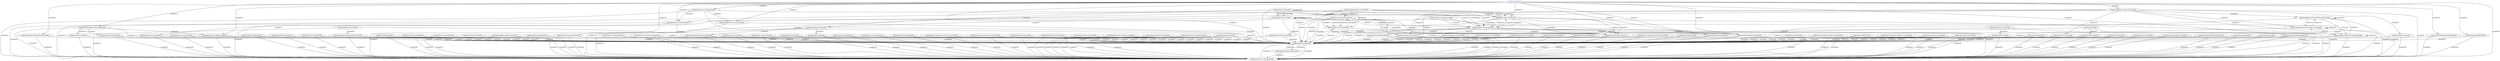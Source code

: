 // UI State Transfer Diagram
digraph {
	"/pages/hsjc/yu-yue-home/index" [label="/pages/hsjc/yu-yue-home/index"]
	"/pages/jxzq/delMessage/success/index" [label="/pages/jxzq/delMessage/success/index"]
	"/pages/jxzq/he-suan-jie-guo/index" [label="/pages/jxzq/he-suan-jie-guo/index"]
	"/pages/registration/nationality/nationality" [label="/pages/registration/nationality/nationality"]
	"/pages/jxzq/searchName/index" [label="/pages/jxzq/searchName/index"]
	"/pages/jxzq/chu-chai/index" [label="/pages/jxzq/chu-chai/index"]
	"/pages/hsjc/view-record/index" [label="/pages/hsjc/view-record/index"]
	"/pages/jxzq/daofangren-xinxi-dengji/index" [label="/pages/jxzq/daofangren-xinxi-dengji/index"]
	"/pages/hsjc/fill-in-info/index" [label="/pages/hsjc/fill-in-info/index"]
	"/pages/yimiao/shenqing/index" [label="/pages/yimiao/shenqing/index"]
	"/pages/hsjc/he-suan-jie-guo/index" [label="/pages/hsjc/he-suan-jie-guo/index"]
	"/pages/hsjc/ta-ren-lie-biao/index" [label="/pages/hsjc/ta-ren-lie-biao/index"]
	"/pages/hsjc/ri-chang-jian-ce/yu-yue-ren/index" [label="/pages/hsjc/ri-chang-jian-ce/yu-yue-ren/index"]
	"/pages/fusion/shequ-success/index" [label="/pages/fusion/shequ-success/index"]
	"/pages/jxzq/search/index" [label="/pages/jxzq/search/index"]
	"/pages/jxzq/daochuchenggong/success/index" [label="/pages/jxzq/daochuchenggong/success/index"]
	"/pages/registration/searchName/index" [label="/pages/registration/searchName/index"]
	"/pages/heyan/province/index" [label="/pages/heyan/province/index"]
	"/pages/jxzq/dao-chu-ji-lu/index" [label="/pages/jxzq/dao-chu-ji-lu/index"]
	"/pages/jxzq/sao-ma-dengji-tongji/index" [label="/pages/jxzq/sao-ma-dengji-tongji/index"]
	"/pages/gsd-ui/g-auth/trface/trface" [label="/pages/gsd-ui/g-auth/trface/trface"]
	"/pages/hsjc/he-suan-yu-yue/index" [label="/pages/hsjc/he-suan-yu-yue/index"]
	"/pages/gsd-ui/g-auth/error/error" [label="/pages/gsd-ui/g-auth/error/error"]
	"/pages/jxzq/ge-ren-zhong-xin/index" [label="/pages/jxzq/ge-ren-zhong-xin/index"]
	"/pages/jxzq/message/success/index" [label="/pages/jxzq/message/success/index"]
	"/pages/registration/tijiao/index" [label="/pages/registration/tijiao/index"]
	"/pages/heyan/Destination/index" [label="/pages/heyan/Destination/index"]
	"/pages/hsjc/record-detail/index" [label="/pages/hsjc/record-detail/index"]
	"/pages/jxzq/laoYaoJianKangMa/index" [label="/pages/jxzq/laoYaoJianKangMa/index"]
	"/pages/fusion/gj-list/index" [label="/pages/fusion/gj-list/index"]
	"/pages/fusion/shequ-dengji/index" [label="/pages/fusion/shequ-dengji/index"]
	"/pages/fusion/taren-jia/index" [label="/pages/fusion/taren-jia/index"]
	"/pages/yimiao/xiangqing/index" [label="/pages/yimiao/xiangqing/index"]
	"/pages/jxzq/success/index" [label="/pages/jxzq/success/index"]
	"/pages/jxzq/jing-xin-xiang-zhu-list/index" [label="/pages/jxzq/jing-xin-xiang-zhu-list/index"]
	"/pages/jxzq/personalCenterStatus/repeat/index" [label="/pages/jxzq/personalCenterStatus/repeat/index"]
	"/pages/query/inidex" [label="/pages/query/inidex"]
	"/pages/hsjc/ta-ren-jie-guo/index" [label="/pages/hsjc/ta-ren-jie-guo/index"]
	"/pages/fusion/benren-list/index" [label="/pages/fusion/benren-list/index"]
	"/pages/hsjc/ta-ren-he-suan-jie-guo/index" [label="/pages/hsjc/ta-ren-he-suan-jie-guo/index"]
	"/pages/hsjc/he-suan-li-shi/index" [label="/pages/hsjc/he-suan-li-shi/index"]
	"/pages/jxzq/zhuang-tai-cha-xun/index" [label="/pages/jxzq/zhuang-tai-cha-xun/index"]
	"/pages/stat/index" [label="/pages/stat/index" color=blue shape=rectangle]
	"/pages/fusion/taren-dengji/index" [label="/pages/fusion/taren-dengji/index"]
	"/pages/hsjc/ri-chang-jian-ce/yu-yue-success/index" [label="/pages/hsjc/ri-chang-jian-ce/yu-yue-success/index"]
	"/pages/hsjc/yuyue-sucess/index" [label="/pages/hsjc/yuyue-sucess/index"]
	"/pages/fusion/taren-success/index" [label="/pages/fusion/taren-success/index"]
	"/pages/hsjc/he-suan-ri-chang-yu-yue/index" [label="/pages/hsjc/he-suan-ri-chang-yu-yue/index"]
	"/pages/hsjc/result/cancel-result/index" [label="/pages/hsjc/result/cancel-result/index"]
	"/pages/jxzq/personalCenterStatus/success/index" [label="/pages/jxzq/personalCenterStatus/success/index"]
	"/pages/jxzq/chu-chai-2/index" [label="/pages/jxzq/chu-chai-2/index"]
	"/pages/saomadengji/saomajieguo/index" [label="/pages/saomadengji/saomajieguo/index"]
	"/pages/hsjc/addTarn/index" [label="/pages/hsjc/addTarn/index"]
	"/pages/jxzq/he-suan-li-shi/index" [label="/pages/jxzq/he-suan-li-shi/index"]
	"/pages/hsjc/ri-chang-jian-ce/jian-ce-ji-gou/index" [label="/pages/hsjc/ri-chang-jian-ce/jian-ce-ji-gou/index"]
	"/pages/fusion/taren-remove/index" [label="/pages/fusion/taren-remove/index"]
	"/pages/jxzq/message/index" [label="/pages/jxzq/message/index"]
	"/pages/saomadengji/h5/index" [label="/pages/saomadengji/h5/index"]
	"/pages/hsjc/addYuyueren/index" [label="/pages/hsjc/addYuyueren/index"]
	"/pages/jxzq/ben-ren-sao-ma-ji-lv/index" [label="/pages/jxzq/ben-ren-sao-ma-ji-lv/index"]
	"/pages/jxzq/sheng-shi-list/index" [label="/pages/jxzq/sheng-shi-list/index"]
	"/pages/heyan/home/index" [label="/pages/heyan/home/index"]
	"/pages/hsjc/add-num/index" [label="/pages/hsjc/add-num/index"]
	"/pages/jxzq/da-ka-ji-lu/index" [label="/pages/jxzq/da-ka-ji-lu/index"]
	"/pages/jxzq/cha-xun-jie-guo/index" [label="/pages/jxzq/cha-xun-jie-guo/index"]
	"/pages/hsjc/shanchu/index" [label="/pages/hsjc/shanchu/index"]
	"/pages/jxzq/ge-ren-cheng-nuo/index" [label="/pages/jxzq/ge-ren-cheng-nuo/index"]
	"/pages/jxzq/ta-ren-shan-chu/index" [label="/pages/jxzq/ta-ren-shan-chu/index"]
	"/pages/jxzq/sheng-shi-qu-lian-dong/index" [label="/pages/jxzq/sheng-shi-qu-lian-dong/index"]
	"/pages/hsjc/info-collect/index" [label="/pages/hsjc/info-collect/index"]
	"/pages/registration/yan-zheng/index" [label="/pages/registration/yan-zheng/index"]
	"/pages/hsjc/result/export-result/index" [label="/pages/hsjc/result/export-result/index"]
	"/pages/hsjc/DetailedInformation/index" [label="/pages/hsjc/DetailedInformation/index"]
	"/pages/registration/success/index" [label="/pages/registration/success/index"]
	"/pages/yimiao/jieguo/index" [label="/pages/yimiao/jieguo/index"]
	"/pages/hsjc/home/index" [label="/pages/hsjc/home/index"]
	"/pages/jxzq/ta-ren-cha-xun/index" [label="/pages/jxzq/ta-ren-cha-xun/index"]
	"/pages/fusion/jiaowei-success/index" [label="/pages/fusion/jiaowei-success/index"]
	"/pages/hsjc/result/yuyue-result/index" [label="/pages/hsjc/result/yuyue-result/index"]
	"/pages/jxzq/xiao-xi-xiang-qing/index" [label="/pages/jxzq/xiao-xi-xiang-qing/index"]
	"/pages/hsjc/quan-guo-yi-miao/index" [label="/pages/hsjc/quan-guo-yi-miao/index"]
	"/pages/fusion/taren-list/index" [label="/pages/fusion/taren-list/index"]
	"/pages/heyan/yan-zheng/index" [label="/pages/heyan/yan-zheng/index"]
	"/pages/fusion/jiaowei-dengji/index" [label="/pages/fusion/jiaowei-dengji/index"]
	"/pages/jxzq/ti-shi-yin/index" [label="/pages/jxzq/ti-shi-yin/index"]
	"/pages/hsjc/ri-chang-jian-ce/cancel-result/index" [label="/pages/hsjc/ri-chang-jian-ce/cancel-result/index"]
	"/pages/jxzq/personalCenterStatus/fail/index" [label="/pages/jxzq/personalCenterStatus/fail/index"]
	"/pages/jxzq/lou-yu-jie-guo/index" [label="/pages/jxzq/lou-yu-jie-guo/index"]
	"/pages/yimiao/home/index" [label="/pages/yimiao/home/index"]
	"/pages/registration/home/index" [label="/pages/registration/home/index"]
	"/pages/hsjc/caiji-list/index" [label="/pages/hsjc/caiji-list/index"]
	"/pages/hsjc/ri-chang-jian-ce/yu-yue-time/index" [label="/pages/hsjc/ri-chang-jian-ce/yu-yue-time/index"]
	"/pages/gsd-ui/g-auth/face/face" [label="/pages/gsd-ui/g-auth/face/face"]
	"/pages/stat/index" -> "/pages/jxzq/ge-ren-zhong-xin/index" [label=navigateTo]
	"/pages/stat/index" -> "/pages/jxzq/he-suan-jie-guo/index" [label=navigateTo]
	"/pages/stat/index" -> "/pages/saomadengji/saomajieguo/index" [label=navigateTo]
	"/pages/stat/index" -> "/pages/registration/success/index" [label=navigateTo]
	"/pages/stat/index" -> "/pages/jxzq/xiao-xi-xiang-qing/index" [label=navigateTo]
	"/pages/stat/index" -> "/pages/jxzq/sao-ma-dengji-tongji/index" [label=navigateTo]
	"/pages/stat/index" -> "/pages/gsd-ui/g-auth/face/face" [label=navigateTo]
	"/pages/stat/index" -> "/pages/hsjc/he-suan-jie-guo/index" [label=navigateTo]
	"/pages/stat/index" -> "/pages/saomadengji/h5/index" [label=navigateTo]
	"/pages/stat/index" -> "/pages/jxzq/ben-ren-sao-ma-ji-lv/index" [label=navigateTo]
	"/pages/stat/index" -> "/pages/registration/nationality/nationality" [label=navigateTo]
	"/pages/stat/index" -> "/pages/jxzq/message/index" [label=navigateTo]
	"/pages/stat/index" -> "/pages/jxzq/laoYaoJianKangMa/index" [label=navigateTo]
	"/pages/stat/index" -> "/pages/jxzq/daofangren-xinxi-dengji/index" [label=navigateTo]
	"/pages/stat/index" -> "/pages/jxzq/jing-xin-xiang-zhu-list/index" [label=navigateTo]
	"/pages/stat/index" -> "/pages/registration/yan-zheng/index" [label=redirectTo]
	"/pages/stat/index" -> "/pages/registration/yan-zheng/index" [label=navigateTo]
	"/pages/gsd-ui/g-auth/face/face" -> "/pages/jxzq/cha-xun-jie-guo/index" [label=redirectTo]
	"/pages/gsd-ui/g-auth/face/face" -> "/pages/jxzq/cha-xun-jie-guo/index" [label=navigateTo]
	"/pages/gsd-ui/g-auth/face/face" -> "/pages/jxzq/xiao-xi-xiang-qing/index" [label=navigateTo]
	"/pages/gsd-ui/g-auth/face/face" -> "/pages/jxzq/cha-xun-jie-guo/index" [label=navigateBack]
	"/pages/gsd-ui/g-auth/face/face" -> "/pages/gsd-ui/g-auth/error/error" [label=redirectTo]
	"/pages/gsd-ui/g-auth/face/face" -> "/pages/gsd-ui/g-auth/error/error" [label=navigateTo]
	"/pages/gsd-ui/g-auth/face/face" -> "/pages/gsd-ui/g-auth/error/error" [label=navigateBack]
	"/pages/gsd-ui/g-auth/face/face" -> "/pages/jxzq/message/index" [label=navigateTo]
	"/pages/gsd-ui/g-auth/trface/trface" -> "/pages/gsd-ui/g-auth/error/error" [label=navigateTo]
	"/pages/gsd-ui/g-auth/trface/trface" -> "/pages/jxzq/xiao-xi-xiang-qing/index" [label=navigateTo]
	"/pages/gsd-ui/g-auth/trface/trface" -> "/pages/jxzq/ta-ren-cha-xun/index" [label=navigateTo]
	"/pages/gsd-ui/g-auth/trface/trface" -> "/pages/gsd-ui/g-auth/error/error" [label=navigateBack]
	"/pages/gsd-ui/g-auth/trface/trface" -> "/pages/jxzq/ta-ren-cha-xun/index" [label=navigateBack]
	"/pages/gsd-ui/g-auth/trface/trface" -> "/pages/gsd-ui/g-auth/error/error" [label=redirectTo]
	"/pages/gsd-ui/g-auth/trface/trface" -> "/pages/jxzq/message/index" [label=redirectTo]
	"/pages/gsd-ui/g-auth/trface/trface" -> "/pages/jxzq/message/index" [label=navigateTo]
	"/pages/gsd-ui/g-auth/trface/trface" -> "/pages/jxzq/ta-ren-cha-xun/index" [label=redirectTo]
	"/pages/gsd-ui/g-auth/error/error" -> "/pages/jxzq/message/index" [label=navigateTo]
	"/pages/gsd-ui/g-auth/error/error" -> "/pages/jxzq/xiao-xi-xiang-qing/index" [label=navigateTo]
	"/pages/jxzq/ge-ren-zhong-xin/index" -> "/pages/jxzq/ben-ren-sao-ma-ji-lv/index" [label=navigateTo]
	"/pages/jxzq/ge-ren-zhong-xin/index" -> "/pages/gsd-ui/g-auth/face/face" [label=navigateTo]
	"/pages/jxzq/ge-ren-zhong-xin/index" -> "/pages/jxzq/he-suan-jie-guo/index" [label=navigateTo]
	"/pages/jxzq/ge-ren-zhong-xin/index" -> "/pages/jxzq/message/index" [label=navigateTo]
	"/pages/jxzq/ge-ren-zhong-xin/index" -> "/pages/jxzq/xiao-xi-xiang-qing/index" [label=navigateTo]
	"/pages/jxzq/personalCenterStatus/fail/index" -> "/pages/jxzq/personalCenterStatus/repeat/index" [label=redirectTo]
	"/pages/jxzq/personalCenterStatus/fail/index" -> "/pages/jxzq/personalCenterStatus/fail/index" [label=redirectTo]
	"/pages/jxzq/personalCenterStatus/fail/index" -> "/pages/jxzq/message/index" [label=navigateTo]
	"/pages/jxzq/personalCenterStatus/fail/index" -> "/pages/jxzq/xiao-xi-xiang-qing/index" [label=navigateTo]
	"/pages/jxzq/personalCenterStatus/fail/index" -> "/pages/jxzq/personalCenterStatus/success/index" [label=redirectTo]
	"/pages/jxzq/personalCenterStatus/repeat/index" -> "/pages/jxzq/personalCenterStatus/repeat/index" [label=redirectTo]
	"/pages/jxzq/personalCenterStatus/repeat/index" -> "/pages/jxzq/personalCenterStatus/fail/index" [label=redirectTo]
	"/pages/jxzq/personalCenterStatus/repeat/index" -> "/pages/jxzq/message/index" [label=navigateTo]
	"/pages/jxzq/personalCenterStatus/repeat/index" -> "/pages/jxzq/xiao-xi-xiang-qing/index" [label=navigateTo]
	"/pages/jxzq/personalCenterStatus/repeat/index" -> "/pages/jxzq/personalCenterStatus/success/index" [label=redirectTo]
	"/pages/jxzq/personalCenterStatus/success/index" -> "/pages/jxzq/personalCenterStatus/repeat/index" [label=redirectTo]
	"/pages/jxzq/personalCenterStatus/success/index" -> "/pages/jxzq/personalCenterStatus/fail/index" [label=redirectTo]
	"/pages/jxzq/personalCenterStatus/success/index" -> "/pages/jxzq/message/index" [label=navigateTo]
	"/pages/jxzq/personalCenterStatus/success/index" -> "/pages/jxzq/xiao-xi-xiang-qing/index" [label=navigateTo]
	"/pages/jxzq/personalCenterStatus/success/index" -> "/pages/jxzq/personalCenterStatus/success/index" [label=redirectTo]
	"/pages/jxzq/da-ka-ji-lu/index" -> "/pages/jxzq/message/index" [label=navigateTo]
	"/pages/jxzq/da-ka-ji-lu/index" -> "/pages/jxzq/xiao-xi-xiang-qing/index" [label=navigateTo]
	"/pages/jxzq/jing-xin-xiang-zhu-list/index" -> "/pages/jxzq/da-ka-ji-lu/index" [label=navigateTo]
	"/pages/jxzq/jing-xin-xiang-zhu-list/index" -> "/pages/fusion/taren-list/index" [label=navigateTo]
	"/pages/jxzq/jing-xin-xiang-zhu-list/index" -> "/pages/fusion/benren-list/index" [label=navigateTo]
	"/pages/jxzq/jing-xin-xiang-zhu-list/index" -> "/pages/jxzq/he-suan-jie-guo/index" [label=navigateTo]
	"/pages/jxzq/jing-xin-xiang-zhu-list/index" -> "/pages/jxzq/personalCenterStatus/repeat/index" [label=navigateTo]
	"/pages/jxzq/jing-xin-xiang-zhu-list/index" -> "/pages/jxzq/message/index" [label=navigateTo]
	"/pages/jxzq/jing-xin-xiang-zhu-list/index" -> "/pages/jxzq/xiao-xi-xiang-qing/index" [label=navigateTo]
	"/pages/jxzq/jing-xin-xiang-zhu-list/index" -> "/pages/jxzq/personalCenterStatus/success/index" [label=navigateTo]
	"/pages/jxzq/jing-xin-xiang-zhu-list/index" -> "/pages/jxzq/personalCenterStatus/fail/index" [label=navigateTo]
	"/pages/jxzq/ti-shi-yin/index" -> "/pages/jxzq/message/index" [label=navigateTo]
	"/pages/jxzq/ti-shi-yin/index" -> "/pages/jxzq/xiao-xi-xiang-qing/index" [label=navigateTo]
	"/pages/jxzq/he-suan-jie-guo/index" -> "/pages/jxzq/xiao-xi-xiang-qing/index" [label=navigateTo]
	"/pages/jxzq/he-suan-jie-guo/index" -> "/pages/jxzq/message/index" [label=navigateTo]
	"/pages/jxzq/he-suan-jie-guo/index" -> "/pages/jxzq/he-suan-li-shi/index" [label=navigateTo]
	"/pages/jxzq/he-suan-li-shi/index" -> "/pages/jxzq/message/index" [label=navigateTo]
	"/pages/jxzq/he-suan-li-shi/index" -> "/pages/jxzq/xiao-xi-xiang-qing/index" [label=navigateTo]
	"/pages/jxzq/cha-xun-jie-guo/index" -> "/pages/fusion/benren-list/index" [label=redirectTo]
	"/pages/jxzq/cha-xun-jie-guo/index" -> "/pages/registration/yan-zheng/index" [label=navigateBack]
	"/pages/jxzq/cha-xun-jie-guo/index" -> "/pages/gsd-ui/g-auth/face/face" [label=navigateTo]
	"/pages/jxzq/cha-xun-jie-guo/index" -> "/pages/registration/yan-zheng/index" [label=redirectTo]
	"/pages/jxzq/cha-xun-jie-guo/index" -> "/pages/jxzq/message/index" [label=redirectTo]
	"/pages/jxzq/cha-xun-jie-guo/index" -> "/pages/registration/success/index" [label=navigateTo]
	"/pages/jxzq/cha-xun-jie-guo/index" -> "/pages/jxzq/message/index" [label=navigateTo]
	"/pages/jxzq/cha-xun-jie-guo/index" -> "/pages/jxzq/xiao-xi-xiang-qing/index" [label=navigateTo]
	"/pages/jxzq/cha-xun-jie-guo/index" -> "/pages/gsd-ui/g-auth/error/error" [label=navigateTo]
	"/pages/jxzq/cha-xun-jie-guo/index" -> "/pages/registration/home/index" [label=navigateTo]
	"/pages/jxzq/ge-ren-cheng-nuo/index" -> "/pages/jxzq/cha-xun-jie-guo/index" [label=navigateTo]
	"/pages/jxzq/ge-ren-cheng-nuo/index" -> "/pages/jxzq/message/index" [label=navigateTo]
	"/pages/jxzq/ge-ren-cheng-nuo/index" -> "/pages/jxzq/xiao-xi-xiang-qing/index" [label=navigateTo]
	"/pages/jxzq/ta-ren-cha-xun/index" -> "/pages/jxzq/message/index" [label=redirectTo]
	"/pages/jxzq/ta-ren-cha-xun/index" -> "/pages/gsd-ui/g-auth/trface/trface" [label=navigateTo]
	"/pages/jxzq/ta-ren-cha-xun/index" -> "/pages/jxzq/message/index" [label=navigateTo]
	"/pages/jxzq/ta-ren-cha-xun/index" -> "/pages/jxzq/xiao-xi-xiang-qing/index" [label=navigateTo]
	"/pages/jxzq/ta-ren-cha-xun/index" -> "/pages/gsd-ui/g-auth/error/error" [label=navigateTo]
	"/pages/jxzq/zhuang-tai-cha-xun/index" -> "/pages/gsd-ui/g-auth/face/face" [label=redirectTo]
	"/pages/jxzq/zhuang-tai-cha-xun/index" -> "/pages/jxzq/ta-ren-shan-chu/index" [label=navigateTo]
	"/pages/jxzq/zhuang-tai-cha-xun/index" -> "/pages/gsd-ui/g-auth/face/face" [label=navigateBack]
	"/pages/jxzq/zhuang-tai-cha-xun/index" -> "/pages/jxzq/ta-ren-cha-xun/index" [label=navigateTo]
	"/pages/jxzq/zhuang-tai-cha-xun/index" -> "/pages/jxzq/cha-xun-jie-guo/index" [label=navigateTo]
	"/pages/jxzq/zhuang-tai-cha-xun/index" -> "/pages/gsd-ui/g-auth/face/face" [label=navigateTo]
	"/pages/jxzq/zhuang-tai-cha-xun/index" -> "/pages/jxzq/message/index" [label=redirectTo]
	"/pages/jxzq/zhuang-tai-cha-xun/index" -> "/pages/gsd-ui/g-auth/trface/trface" [label=navigateTo]
	"/pages/jxzq/zhuang-tai-cha-xun/index" -> "/pages/jxzq/message/index" [label=navigateTo]
	"/pages/jxzq/zhuang-tai-cha-xun/index" -> "/pages/jxzq/xiao-xi-xiang-qing/index" [label=navigateTo]
	"/pages/jxzq/ta-ren-shan-chu/index" -> "/pages/jxzq/message/index" [label=navigateTo]
	"/pages/jxzq/ta-ren-shan-chu/index" -> "/pages/jxzq/xiao-xi-xiang-qing/index" [label=navigateTo]
	"/pages/jxzq/chu-chai/index" -> "/pages/jxzq/cha-xun-jie-guo/index" [label=redirectTo]
	"/pages/jxzq/chu-chai/index" -> "/pages/jxzq/chu-chai-2/index" [label=navigateBack]
	"/pages/jxzq/chu-chai/index" -> "/pages/jxzq/chu-chai-2/index" [label=redirectTo]
	"/pages/jxzq/chu-chai/index" -> "/pages/jxzq/chu-chai/index" [label=redirectTo]
	"/pages/jxzq/chu-chai/index" -> "/pages/jxzq/sheng-shi-list/index" [label=navigateTo]
	"/pages/jxzq/chu-chai/index" -> "/pages/fusion/benren-list/index" [label=navigateTo]
	"/pages/jxzq/chu-chai/index" -> "/pages/jxzq/message/index" [label=navigateTo]
	"/pages/jxzq/chu-chai/index" -> "/pages/jxzq/xiao-xi-xiang-qing/index" [label=navigateTo]
	"/pages/jxzq/chu-chai/index" -> "/pages/jxzq/cha-xun-jie-guo/index" [label=navigateBack]
	"/pages/jxzq/chu-chai-2/index" -> "/pages/jxzq/cha-xun-jie-guo/index" [label=redirectTo]
	"/pages/jxzq/chu-chai-2/index" -> "/pages/jxzq/chu-chai-2/index" [label=navigateBack]
	"/pages/jxzq/chu-chai-2/index" -> "/pages/jxzq/chu-chai-2/index" [label=redirectTo]
	"/pages/jxzq/chu-chai-2/index" -> "/pages/jxzq/sheng-shi-list/index" [label=navigateTo]
	"/pages/jxzq/chu-chai-2/index" -> "/pages/jxzq/message/index" [label=navigateTo]
	"/pages/jxzq/chu-chai-2/index" -> "/pages/jxzq/xiao-xi-xiang-qing/index" [label=navigateTo]
	"/pages/jxzq/chu-chai-2/index" -> "/pages/jxzq/cha-xun-jie-guo/index" [label=navigateBack]
	"/pages/jxzq/sheng-shi-qu-lian-dong/index" -> "/pages/jxzq/message/index" [label=navigateTo]
	"/pages/jxzq/sheng-shi-qu-lian-dong/index" -> "/pages/jxzq/xiao-xi-xiang-qing/index" [label=navigateTo]
	"/pages/jxzq/sheng-shi-list/index" -> "/pages/jxzq/sheng-shi-qu-lian-dong/index" [label=navigateTo]
	"/pages/jxzq/sheng-shi-list/index" -> "/pages/jxzq/search/index" [label=navigateTo]
	"/pages/jxzq/sheng-shi-list/index" -> "/pages/jxzq/message/index" [label=navigateTo]
	"/pages/jxzq/sheng-shi-list/index" -> "/pages/jxzq/xiao-xi-xiang-qing/index" [label=navigateTo]
	"/pages/jxzq/lou-yu-jie-guo/index" -> "/pages/jxzq/message/index" [label=navigateTo]
	"/pages/jxzq/lou-yu-jie-guo/index" -> "/pages/jxzq/success/index" [label=navigateTo]
	"/pages/jxzq/lou-yu-jie-guo/index" -> "/pages/jxzq/xiao-xi-xiang-qing/index" [label=navigateTo]
	"/pages/jxzq/searchName/index" -> "/pages/jxzq/message/index" [label=navigateTo]
	"/pages/jxzq/searchName/index" -> "/pages/jxzq/xiao-xi-xiang-qing/index" [label=navigateTo]
	"/pages/jxzq/search/index" -> "/pages/jxzq/message/index" [label=navigateTo]
	"/pages/jxzq/search/index" -> "/pages/jxzq/xiao-xi-xiang-qing/index" [label=navigateTo]
	"/pages/jxzq/success/index" -> "/pages/jxzq/message/index" [label=navigateTo]
	"/pages/jxzq/success/index" -> "/pages/jxzq/xiao-xi-xiang-qing/index" [label=navigateTo]
	"/pages/jxzq/message/index" -> "/pages/jxzq/message/index" [label=navigateTo]
	"/pages/jxzq/message/index" -> "/pages/jxzq/message/success/index" [label=navigateTo]
	"/pages/jxzq/message/index" -> "/pages/jxzq/xiao-xi-xiang-qing/index" [label=navigateTo]
	"/pages/jxzq/message/success/index" -> "/pages/jxzq/message/index" [label=navigateTo]
	"/pages/jxzq/message/success/index" -> "/pages/jxzq/xiao-xi-xiang-qing/index" [label=navigateTo]
	"/pages/jxzq/delMessage/success/index" -> "/pages/jxzq/message/index" [label=navigateTo]
	"/pages/jxzq/delMessage/success/index" -> "/pages/jxzq/xiao-xi-xiang-qing/index" [label=navigateTo]
	"/pages/jxzq/daochuchenggong/success/index" -> "/pages/jxzq/message/index" [label=navigateTo]
	"/pages/jxzq/daochuchenggong/success/index" -> "/pages/jxzq/xiao-xi-xiang-qing/index" [label=navigateTo]
	"/pages/jxzq/xiao-xi-xiang-qing/index" -> "/pages/jxzq/message/index" [label=navigateTo]
	"/pages/jxzq/xiao-xi-xiang-qing/index" -> "/pages/jxzq/xiao-xi-xiang-qing/index" [label=navigateTo]
	"/pages/jxzq/sao-ma-dengji-tongji/index" -> "/pages/jxzq/message/index" [label=navigateTo]
	"/pages/jxzq/sao-ma-dengji-tongji/index" -> "/pages/jxzq/xiao-xi-xiang-qing/index" [label=navigateTo]
	"/pages/jxzq/ben-ren-sao-ma-ji-lv/index" -> "/pages/jxzq/message/index" [label=navigateTo]
	"/pages/jxzq/ben-ren-sao-ma-ji-lv/index" -> "/pages/jxzq/xiao-xi-xiang-qing/index" [label=navigateTo]
	"/pages/jxzq/dao-chu-ji-lu/index" -> "/pages/jxzq/daochuchenggong/success/index" [label=navigateTo]
	"/pages/jxzq/dao-chu-ji-lu/index" -> "/pages/jxzq/message/index" [label=navigateTo]
	"/pages/jxzq/dao-chu-ji-lu/index" -> "/pages/jxzq/xiao-xi-xiang-qing/index" [label=navigateTo]
	"/pages/jxzq/daofangren-xinxi-dengji/index" -> "/pages/jxzq/sao-ma-dengji-tongji/index" [label=redirectTo]
	"/pages/jxzq/daofangren-xinxi-dengji/index" -> "/pages/jxzq/searchName/index" [label=navigateTo]
	"/pages/jxzq/daofangren-xinxi-dengji/index" -> "/pages/jxzq/ti-shi-yin/index" [label=navigateTo]
	"/pages/jxzq/daofangren-xinxi-dengji/index" -> "/pages/jxzq/message/index" [label=navigateTo]
	"/pages/jxzq/daofangren-xinxi-dengji/index" -> "/pages/jxzq/xiao-xi-xiang-qing/index" [label=navigateTo]
	"/pages/jxzq/laoYaoJianKangMa/index" -> "/pages/jxzq/message/index" [label=navigateTo]
	"/pages/jxzq/laoYaoJianKangMa/index" -> "/pages/jxzq/message/index" [label=redirectTo]
	"/pages/jxzq/laoYaoJianKangMa/index" -> "/pages/jxzq/xiao-xi-xiang-qing/index" [label=navigateTo]
	"/pages/query/inidex" -> "/pages/hsjc/add-num/index" [label=redirectTo]
	"/pages/query/inidex" -> "/pages/jxzq/message/index" [label=navigateTo]
	"/pages/query/inidex" -> "/pages/jxzq/xiao-xi-xiang-qing/index" [label=navigateTo]
	"/pages/fusion/shequ-dengji/index" -> "/pages/jxzq/message/index" [label=navigateTo]
	"/pages/fusion/shequ-dengji/index" -> "/pages/jxzq/xiao-xi-xiang-qing/index" [label=navigateTo]
	"/pages/fusion/benren-list/index" -> "/pages/jxzq/message/index" [label=navigateTo]
	"/pages/fusion/benren-list/index" -> "/pages/jxzq/xiao-xi-xiang-qing/index" [label=navigateTo]
	"/pages/fusion/jiaowei-dengji/index" -> "/pages/jxzq/message/index" [label=navigateTo]
	"/pages/fusion/jiaowei-dengji/index" -> "/pages/jxzq/xiao-xi-xiang-qing/index" [label=navigateTo]
	"/pages/fusion/jiaowei-success/index" -> "/pages/jxzq/message/index" [label=navigateTo]
	"/pages/fusion/jiaowei-success/index" -> "/pages/jxzq/xiao-xi-xiang-qing/index" [label=navigateTo]
	"/pages/fusion/shequ-success/index" -> "/pages/jxzq/message/index" [label=navigateTo]
	"/pages/fusion/shequ-success/index" -> "/pages/jxzq/xiao-xi-xiang-qing/index" [label=navigateTo]
	"/pages/fusion/taren-list/index" -> "/pages/jxzq/message/index" [label=navigateTo]
	"/pages/fusion/taren-list/index" -> "/pages/jxzq/xiao-xi-xiang-qing/index" [label=navigateTo]
	"/pages/fusion/taren-jia/index" -> "/pages/jxzq/message/index" [label=navigateTo]
	"/pages/fusion/taren-jia/index" -> "/pages/jxzq/xiao-xi-xiang-qing/index" [label=navigateTo]
	"/pages/fusion/taren-dengji/index" -> "/pages/jxzq/message/index" [label=navigateTo]
	"/pages/fusion/taren-dengji/index" -> "/pages/jxzq/xiao-xi-xiang-qing/index" [label=navigateTo]
	"/pages/fusion/taren-success/index" -> "/pages/jxzq/message/index" [label=navigateTo]
	"/pages/fusion/taren-success/index" -> "/pages/jxzq/xiao-xi-xiang-qing/index" [label=navigateTo]
	"/pages/fusion/taren-remove/index" -> "/pages/jxzq/message/index" [label=navigateTo]
	"/pages/fusion/taren-remove/index" -> "/pages/jxzq/xiao-xi-xiang-qing/index" [label=navigateTo]
	"/pages/fusion/gj-list/index" -> "/pages/jxzq/message/index" [label=navigateTo]
	"/pages/fusion/gj-list/index" -> "/pages/jxzq/xiao-xi-xiang-qing/index" [label=navigateTo]
	"/pages/hsjc/home/index" -> "/pages/jxzq/message/index" [label=navigateTo]
	"/pages/hsjc/home/index" -> "/pages/jxzq/xiao-xi-xiang-qing/index" [label=navigateTo]
	"/pages/hsjc/view-record/index" -> "/pages/jxzq/message/index" [label=navigateTo]
	"/pages/hsjc/view-record/index" -> "/pages/jxzq/xiao-xi-xiang-qing/index" [label=navigateTo]
	"/pages/hsjc/record-detail/index" -> "/pages/jxzq/message/index" [label=navigateTo]
	"/pages/hsjc/record-detail/index" -> "/pages/jxzq/xiao-xi-xiang-qing/index" [label=navigateTo]
	"/pages/hsjc/yu-yue-home/index" -> "/pages/jxzq/message/index" [label=navigateTo]
	"/pages/hsjc/yu-yue-home/index" -> "/pages/jxzq/xiao-xi-xiang-qing/index" [label=navigateTo]
	"/pages/hsjc/add-num/index" -> "/pages/jxzq/message/index" [label=navigateTo]
	"/pages/hsjc/add-num/index" -> "/pages/jxzq/xiao-xi-xiang-qing/index" [label=navigateTo]
	"/pages/hsjc/yuyue-sucess/index" -> "/pages/jxzq/message/index" [label=navigateTo]
	"/pages/hsjc/yuyue-sucess/index" -> "/pages/jxzq/xiao-xi-xiang-qing/index" [label=navigateTo]
	"/pages/hsjc/info-collect/index" -> "/pages/jxzq/message/index" [label=navigateTo]
	"/pages/hsjc/info-collect/index" -> "/pages/jxzq/xiao-xi-xiang-qing/index" [label=navigateTo]
	"/pages/hsjc/fill-in-info/index" -> "/pages/jxzq/message/index" [label=navigateTo]
	"/pages/hsjc/fill-in-info/index" -> "/pages/jxzq/xiao-xi-xiang-qing/index" [label=navigateTo]
	"/pages/hsjc/he-suan-jie-guo/index" -> "/pages/jxzq/message/index" [label=navigateTo]
	"/pages/hsjc/he-suan-jie-guo/index" -> "/pages/jxzq/xiao-xi-xiang-qing/index" [label=navigateTo]
	"/pages/hsjc/result/cancel-result/index" -> "/pages/jxzq/message/index" [label=navigateTo]
	"/pages/hsjc/result/cancel-result/index" -> "/pages/jxzq/xiao-xi-xiang-qing/index" [label=navigateTo]
	"/pages/hsjc/result/yuyue-result/index" -> "/pages/jxzq/message/index" [label=navigateTo]
	"/pages/hsjc/result/yuyue-result/index" -> "/pages/jxzq/xiao-xi-xiang-qing/index" [label=navigateTo]
	"/pages/hsjc/result/export-result/index" -> "/pages/jxzq/message/index" [label=navigateTo]
	"/pages/hsjc/result/export-result/index" -> "/pages/jxzq/xiao-xi-xiang-qing/index" [label=navigateTo]
	"/pages/hsjc/he-suan-yu-yue/index" -> "/pages/jxzq/message/index" [label=navigateTo]
	"/pages/hsjc/he-suan-yu-yue/index" -> "/pages/jxzq/xiao-xi-xiang-qing/index" [label=navigateTo]
	"/pages/hsjc/he-suan-ri-chang-yu-yue/index" -> "/pages/jxzq/message/index" [label=navigateTo]
	"/pages/hsjc/he-suan-ri-chang-yu-yue/index" -> "/pages/jxzq/xiao-xi-xiang-qing/index" [label=navigateTo]
	"/pages/hsjc/ri-chang-jian-ce/jian-ce-ji-gou/index" -> "/pages/jxzq/message/index" [label=navigateTo]
	"/pages/hsjc/ri-chang-jian-ce/jian-ce-ji-gou/index" -> "/pages/jxzq/xiao-xi-xiang-qing/index" [label=navigateTo]
	"/pages/hsjc/ri-chang-jian-ce/yu-yue-ren/index" -> "/pages/jxzq/message/index" [label=navigateTo]
	"/pages/hsjc/ri-chang-jian-ce/yu-yue-ren/index" -> "/pages/jxzq/xiao-xi-xiang-qing/index" [label=navigateTo]
	"/pages/hsjc/ri-chang-jian-ce/yu-yue-success/index" -> "/pages/jxzq/message/index" [label=navigateTo]
	"/pages/hsjc/ri-chang-jian-ce/yu-yue-success/index" -> "/pages/jxzq/xiao-xi-xiang-qing/index" [label=navigateTo]
	"/pages/hsjc/ri-chang-jian-ce/yu-yue-time/index" -> "/pages/jxzq/message/index" [label=navigateTo]
	"/pages/hsjc/ri-chang-jian-ce/yu-yue-time/index" -> "/pages/jxzq/xiao-xi-xiang-qing/index" [label=navigateTo]
	"/pages/hsjc/ri-chang-jian-ce/cancel-result/index" -> "/pages/jxzq/message/index" [label=navigateTo]
	"/pages/hsjc/ri-chang-jian-ce/cancel-result/index" -> "/pages/jxzq/xiao-xi-xiang-qing/index" [label=navigateTo]
	"/pages/hsjc/addTarn/index" -> "/pages/jxzq/message/index" [label=navigateTo]
	"/pages/hsjc/addTarn/index" -> "/pages/jxzq/xiao-xi-xiang-qing/index" [label=navigateTo]
	"/pages/hsjc/addYuyueren/index" -> "/pages/jxzq/message/index" [label=navigateTo]
	"/pages/hsjc/addYuyueren/index" -> "/pages/jxzq/xiao-xi-xiang-qing/index" [label=navigateTo]
	"/pages/hsjc/he-suan-li-shi/index" -> "/pages/jxzq/message/index" [label=navigateTo]
	"/pages/hsjc/he-suan-li-shi/index" -> "/pages/jxzq/xiao-xi-xiang-qing/index" [label=navigateTo]
	"/pages/hsjc/ta-ren-jie-guo/index" -> "/pages/jxzq/message/index" [label=navigateTo]
	"/pages/hsjc/ta-ren-jie-guo/index" -> "/pages/jxzq/xiao-xi-xiang-qing/index" [label=navigateTo]
	"/pages/hsjc/ta-ren-he-suan-jie-guo/index" -> "/pages/jxzq/message/index" [label=navigateTo]
	"/pages/hsjc/ta-ren-he-suan-jie-guo/index" -> "/pages/jxzq/xiao-xi-xiang-qing/index" [label=navigateTo]
	"/pages/hsjc/ta-ren-lie-biao/index" -> "/pages/jxzq/message/index" [label=navigateTo]
	"/pages/hsjc/ta-ren-lie-biao/index" -> "/pages/jxzq/xiao-xi-xiang-qing/index" [label=navigateTo]
	"/pages/hsjc/DetailedInformation/index" -> "/pages/jxzq/message/index" [label=navigateTo]
	"/pages/hsjc/DetailedInformation/index" -> "/pages/jxzq/xiao-xi-xiang-qing/index" [label=navigateTo]
	"/pages/hsjc/shanchu/index" -> "/pages/jxzq/message/index" [label=navigateTo]
	"/pages/hsjc/shanchu/index" -> "/pages/jxzq/xiao-xi-xiang-qing/index" [label=navigateTo]
	"/pages/hsjc/caiji-list/index" -> "/pages/jxzq/message/index" [label=navigateTo]
	"/pages/hsjc/caiji-list/index" -> "/pages/jxzq/xiao-xi-xiang-qing/index" [label=navigateTo]
	"/pages/hsjc/quan-guo-yi-miao/index" -> "/pages/jxzq/message/index" [label=navigateTo]
	"/pages/hsjc/quan-guo-yi-miao/index" -> "/pages/jxzq/xiao-xi-xiang-qing/index" [label=navigateTo]
	"/pages/heyan/home/index" -> "/pages/jxzq/message/index" [label=navigateTo]
	"/pages/heyan/home/index" -> "/pages/jxzq/xiao-xi-xiang-qing/index" [label=navigateTo]
	"/pages/heyan/yan-zheng/index" -> "/pages/jxzq/message/index" [label=navigateTo]
	"/pages/heyan/yan-zheng/index" -> "/pages/jxzq/xiao-xi-xiang-qing/index" [label=navigateTo]
	"/pages/heyan/Destination/index" -> "/pages/jxzq/message/index" [label=navigateTo]
	"/pages/heyan/Destination/index" -> "/pages/jxzq/xiao-xi-xiang-qing/index" [label=navigateTo]
	"/pages/heyan/province/index" -> "/pages/jxzq/message/index" [label=navigateTo]
	"/pages/heyan/province/index" -> "/pages/jxzq/xiao-xi-xiang-qing/index" [label=navigateTo]
	"/pages/yimiao/home/index" -> "/pages/jxzq/message/index" [label=navigateTo]
	"/pages/yimiao/home/index" -> "/pages/jxzq/xiao-xi-xiang-qing/index" [label=navigateTo]
	"/pages/yimiao/shenqing/index" -> "/pages/jxzq/message/index" [label=navigateTo]
	"/pages/yimiao/shenqing/index" -> "/pages/jxzq/xiao-xi-xiang-qing/index" [label=navigateTo]
	"/pages/yimiao/xiangqing/index" -> "/pages/jxzq/message/index" [label=navigateTo]
	"/pages/yimiao/xiangqing/index" -> "/pages/jxzq/xiao-xi-xiang-qing/index" [label=navigateTo]
	"/pages/yimiao/jieguo/index" -> "/pages/jxzq/message/index" [label=navigateTo]
	"/pages/yimiao/jieguo/index" -> "/pages/jxzq/xiao-xi-xiang-qing/index" [label=navigateTo]
	"/pages/registration/home/index" -> "/pages/jxzq/message/index" [label=navigateTo]
	"/pages/registration/home/index" -> "/pages/jxzq/xiao-xi-xiang-qing/index" [label=navigateTo]
	"/pages/registration/success/index" -> "/pages/jxzq/message/index" [label=navigateTo]
	"/pages/registration/success/index" -> "/pages/jxzq/xiao-xi-xiang-qing/index" [label=navigateTo]
	"/pages/registration/yan-zheng/index" -> "/pages/jxzq/message/index" [label=navigateTo]
	"/pages/registration/yan-zheng/index" -> "/pages/jxzq/xiao-xi-xiang-qing/index" [label=navigateTo]
	"/pages/registration/tijiao/index" -> "/pages/jxzq/message/index" [label=navigateTo]
	"/pages/registration/tijiao/index" -> "/pages/jxzq/xiao-xi-xiang-qing/index" [label=navigateTo]
	"/pages/registration/searchName/index" -> "/pages/jxzq/message/index" [label=navigateTo]
	"/pages/registration/searchName/index" -> "/pages/jxzq/xiao-xi-xiang-qing/index" [label=navigateTo]
	"/pages/registration/nationality/nationality" -> "/pages/jxzq/message/index" [label=navigateTo]
	"/pages/registration/nationality/nationality" -> "/pages/jxzq/xiao-xi-xiang-qing/index" [label=navigateTo]
	"/pages/saomadengji/saomajieguo/index" -> "/pages/jxzq/message/index" [label=navigateTo]
	"/pages/saomadengji/saomajieguo/index" -> "/pages/jxzq/xiao-xi-xiang-qing/index" [label=navigateTo]
	"/pages/saomadengji/h5/index" -> "/pages/jxzq/message/index" [label=navigateTo]
	"/pages/saomadengji/h5/index" -> "/pages/jxzq/xiao-xi-xiang-qing/index" [label=navigateTo]
}
